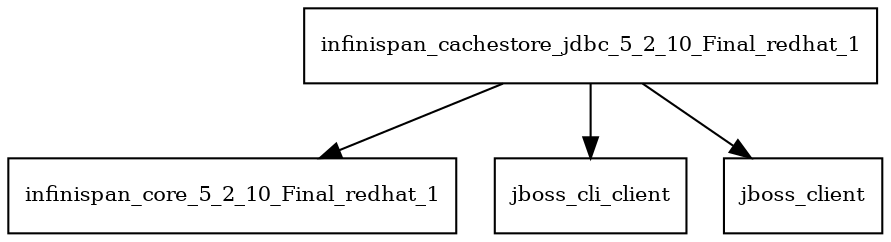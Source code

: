 digraph infinispan_cachestore_jdbc_5_2_10_Final_redhat_1_dependencies {
  node [shape = box, fontsize=10.0];
  infinispan_cachestore_jdbc_5_2_10_Final_redhat_1 -> infinispan_core_5_2_10_Final_redhat_1;
  infinispan_cachestore_jdbc_5_2_10_Final_redhat_1 -> jboss_cli_client;
  infinispan_cachestore_jdbc_5_2_10_Final_redhat_1 -> jboss_client;
}
